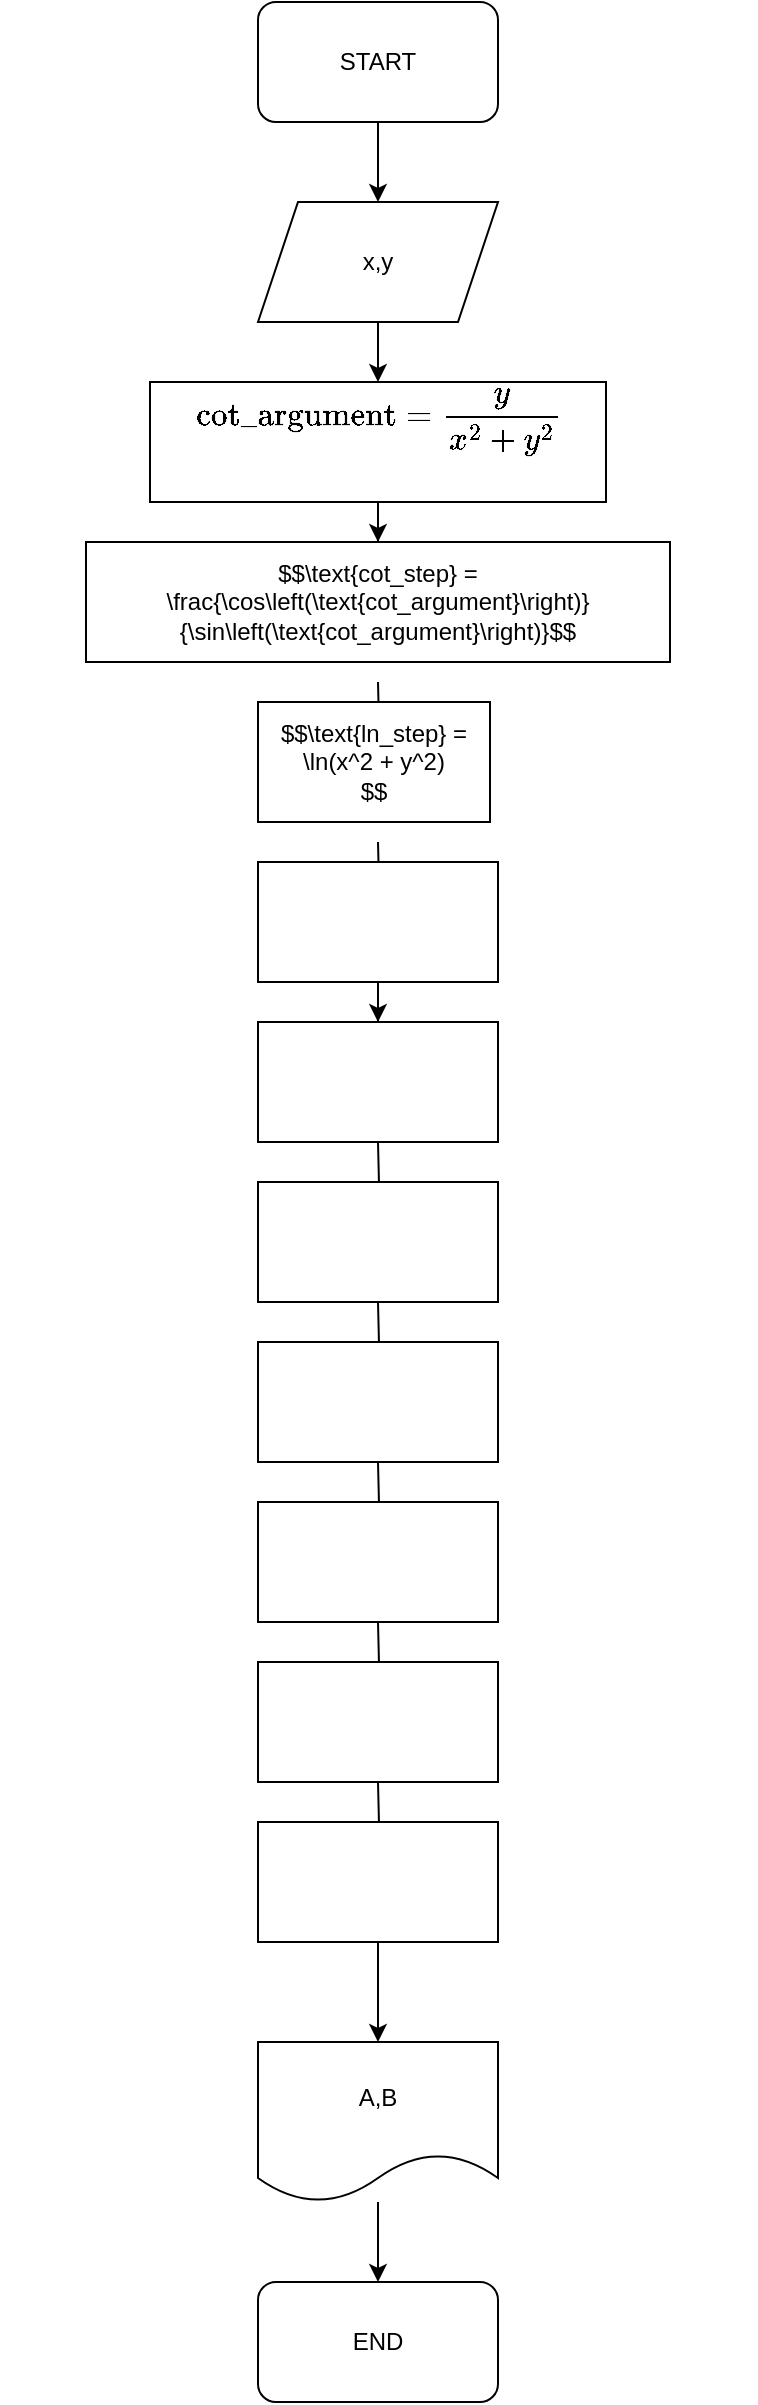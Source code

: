 <mxfile version="28.2.5">
  <diagram name="Страница — 1" id="joGgoKUKPo94lEf3e8PW">
    <mxGraphModel dx="1358" dy="748" grid="1" gridSize="10" guides="1" tooltips="1" connect="1" arrows="1" fold="1" page="1" pageScale="1" pageWidth="827" pageHeight="1169" math="1" shadow="0">
      <root>
        <mxCell id="0" />
        <mxCell id="1" parent="0" />
        <mxCell id="5S5nBJ1iuHe10xCnx2yZ-1" value="END" style="rounded=1;whiteSpace=wrap;html=1;" vertex="1" parent="1">
          <mxGeometry x="354" y="1180" width="120" height="60" as="geometry" />
        </mxCell>
        <mxCell id="5S5nBJ1iuHe10xCnx2yZ-5" value="" style="edgeStyle=orthogonalEdgeStyle;rounded=0;orthogonalLoop=1;jettySize=auto;html=1;exitX=0.5;exitY=1;exitDx=0;exitDy=0;" edge="1" parent="1" source="5S5nBJ1iuHe10xCnx2yZ-2">
          <mxGeometry relative="1" as="geometry">
            <mxPoint x="364" y="10" as="sourcePoint" />
            <mxPoint x="414" y="140" as="targetPoint" />
          </mxGeometry>
        </mxCell>
        <mxCell id="5S5nBJ1iuHe10xCnx2yZ-2" value="START" style="rounded=1;whiteSpace=wrap;html=1;glass=0;" vertex="1" parent="1">
          <mxGeometry x="354" y="40" width="120" height="60" as="geometry" />
        </mxCell>
        <mxCell id="5S5nBJ1iuHe10xCnx2yZ-9" style="edgeStyle=orthogonalEdgeStyle;rounded=0;orthogonalLoop=1;jettySize=auto;html=1;entryX=0.5;entryY=0;entryDx=0;entryDy=0;" edge="1" parent="1" source="5S5nBJ1iuHe10xCnx2yZ-3" target="5S5nBJ1iuHe10xCnx2yZ-8">
          <mxGeometry relative="1" as="geometry" />
        </mxCell>
        <mxCell id="5S5nBJ1iuHe10xCnx2yZ-3" value="x,y" style="shape=parallelogram;perimeter=parallelogramPerimeter;whiteSpace=wrap;html=1;fixedSize=1;" vertex="1" parent="1">
          <mxGeometry x="354" y="140" width="120" height="60" as="geometry" />
        </mxCell>
        <mxCell id="5S5nBJ1iuHe10xCnx2yZ-7" value="" style="edgeStyle=orthogonalEdgeStyle;rounded=0;orthogonalLoop=1;jettySize=auto;html=1;" edge="1" parent="1" source="5S5nBJ1iuHe10xCnx2yZ-6" target="5S5nBJ1iuHe10xCnx2yZ-1">
          <mxGeometry relative="1" as="geometry" />
        </mxCell>
        <mxCell id="5S5nBJ1iuHe10xCnx2yZ-6" value="A,B" style="shape=document;whiteSpace=wrap;html=1;boundedLbl=1;" vertex="1" parent="1">
          <mxGeometry x="354" y="1060" width="120" height="80" as="geometry" />
        </mxCell>
        <mxCell id="5S5nBJ1iuHe10xCnx2yZ-11" value="" style="edgeStyle=orthogonalEdgeStyle;rounded=0;orthogonalLoop=1;jettySize=auto;html=1;" edge="1" parent="1" source="5S5nBJ1iuHe10xCnx2yZ-8" target="5S5nBJ1iuHe10xCnx2yZ-10">
          <mxGeometry relative="1" as="geometry" />
        </mxCell>
        <mxCell id="5S5nBJ1iuHe10xCnx2yZ-8" value="&lt;div style=&quot;line-height: 19px;&quot;&gt;&lt;font face=&quot;Consolas, Courier New, monospace&quot;&gt;&lt;span style=&quot;font-size: 14px; white-space: pre;&quot;&gt;$$\text{cot_argument} = \frac{y}{x^2 + y^2}$$&lt;br&gt;&lt;/span&gt;&lt;/font&gt;&lt;/div&gt;" style="rounded=0;whiteSpace=wrap;html=1;" vertex="1" parent="1">
          <mxGeometry x="300" y="230" width="228" height="60" as="geometry" />
        </mxCell>
        <mxCell id="5S5nBJ1iuHe10xCnx2yZ-10" value="&lt;div&gt;$$&lt;span style=&quot;background-color: transparent; color: light-dark(rgb(0, 0, 0), rgb(255, 255, 255));&quot;&gt;\text{cot_step} = \frac{\cos\left(\text{cot_argument}\right)}{\sin\left(\text{cot_argument}\right)}&lt;/span&gt;&lt;span style=&quot;background-color: transparent; color: light-dark(rgb(0, 0, 0), rgb(255, 255, 255));&quot;&gt;$$&lt;/span&gt;&lt;/div&gt;" style="rounded=0;whiteSpace=wrap;html=1;" vertex="1" parent="1">
          <mxGeometry x="268" y="310" width="292" height="60" as="geometry" />
        </mxCell>
        <mxCell id="5S5nBJ1iuHe10xCnx2yZ-17" value="" style="edgeStyle=orthogonalEdgeStyle;rounded=0;orthogonalLoop=1;jettySize=auto;html=1;" edge="1" parent="1" target="5S5nBJ1iuHe10xCnx2yZ-18">
          <mxGeometry relative="1" as="geometry">
            <mxPoint x="414" y="380" as="sourcePoint" />
          </mxGeometry>
        </mxCell>
        <mxCell id="5S5nBJ1iuHe10xCnx2yZ-18" value="&lt;div&gt;$$\text{ln_step} = \ln(x^2 + y^2)&lt;/div&gt;&lt;div&gt;$$&lt;/div&gt;" style="rounded=0;whiteSpace=wrap;html=1;" vertex="1" parent="1">
          <mxGeometry x="354" y="390" width="116" height="60" as="geometry" />
        </mxCell>
        <mxCell id="5S5nBJ1iuHe10xCnx2yZ-19" value="" style="edgeStyle=orthogonalEdgeStyle;rounded=0;orthogonalLoop=1;jettySize=auto;html=1;" edge="1" parent="1" target="5S5nBJ1iuHe10xCnx2yZ-20">
          <mxGeometry relative="1" as="geometry">
            <mxPoint x="414" y="460" as="sourcePoint" />
          </mxGeometry>
        </mxCell>
        <mxCell id="5S5nBJ1iuHe10xCnx2yZ-20" value="" style="rounded=0;whiteSpace=wrap;html=1;" vertex="1" parent="1">
          <mxGeometry x="354" y="470" width="120" height="60" as="geometry" />
        </mxCell>
        <mxCell id="5S5nBJ1iuHe10xCnx2yZ-21" value="" style="edgeStyle=orthogonalEdgeStyle;rounded=0;orthogonalLoop=1;jettySize=auto;html=1;exitX=0.5;exitY=1;exitDx=0;exitDy=0;" edge="1" parent="1" target="5S5nBJ1iuHe10xCnx2yZ-22" source="5S5nBJ1iuHe10xCnx2yZ-20">
          <mxGeometry relative="1" as="geometry">
            <mxPoint x="484" y="520" as="sourcePoint" />
          </mxGeometry>
        </mxCell>
        <mxCell id="5S5nBJ1iuHe10xCnx2yZ-22" value="" style="rounded=0;whiteSpace=wrap;html=1;" vertex="1" parent="1">
          <mxGeometry x="354" y="550" width="120" height="60" as="geometry" />
        </mxCell>
        <mxCell id="5S5nBJ1iuHe10xCnx2yZ-23" value="" style="edgeStyle=orthogonalEdgeStyle;rounded=0;orthogonalLoop=1;jettySize=auto;html=1;" edge="1" parent="1" target="5S5nBJ1iuHe10xCnx2yZ-24">
          <mxGeometry relative="1" as="geometry">
            <mxPoint x="414" y="610" as="sourcePoint" />
          </mxGeometry>
        </mxCell>
        <mxCell id="5S5nBJ1iuHe10xCnx2yZ-24" value="" style="rounded=0;whiteSpace=wrap;html=1;" vertex="1" parent="1">
          <mxGeometry x="354" y="630" width="120" height="60" as="geometry" />
        </mxCell>
        <mxCell id="5S5nBJ1iuHe10xCnx2yZ-27" value="" style="edgeStyle=orthogonalEdgeStyle;rounded=0;orthogonalLoop=1;jettySize=auto;html=1;" edge="1" parent="1" target="5S5nBJ1iuHe10xCnx2yZ-28">
          <mxGeometry relative="1" as="geometry">
            <mxPoint x="414" y="690" as="sourcePoint" />
          </mxGeometry>
        </mxCell>
        <mxCell id="5S5nBJ1iuHe10xCnx2yZ-28" value="" style="rounded=0;whiteSpace=wrap;html=1;" vertex="1" parent="1">
          <mxGeometry x="354" y="710" width="120" height="60" as="geometry" />
        </mxCell>
        <mxCell id="5S5nBJ1iuHe10xCnx2yZ-29" value="" style="edgeStyle=orthogonalEdgeStyle;rounded=0;orthogonalLoop=1;jettySize=auto;html=1;" edge="1" parent="1" target="5S5nBJ1iuHe10xCnx2yZ-30">
          <mxGeometry relative="1" as="geometry">
            <mxPoint x="414" y="770" as="sourcePoint" />
          </mxGeometry>
        </mxCell>
        <mxCell id="5S5nBJ1iuHe10xCnx2yZ-30" value="" style="rounded=0;whiteSpace=wrap;html=1;" vertex="1" parent="1">
          <mxGeometry x="354" y="790" width="120" height="60" as="geometry" />
        </mxCell>
        <mxCell id="5S5nBJ1iuHe10xCnx2yZ-31" value="" style="edgeStyle=orthogonalEdgeStyle;rounded=0;orthogonalLoop=1;jettySize=auto;html=1;" edge="1" parent="1" target="5S5nBJ1iuHe10xCnx2yZ-32">
          <mxGeometry relative="1" as="geometry">
            <mxPoint x="414" y="850" as="sourcePoint" />
          </mxGeometry>
        </mxCell>
        <mxCell id="5S5nBJ1iuHe10xCnx2yZ-32" value="" style="rounded=0;whiteSpace=wrap;html=1;" vertex="1" parent="1">
          <mxGeometry x="354" y="870" width="120" height="60" as="geometry" />
        </mxCell>
        <mxCell id="5S5nBJ1iuHe10xCnx2yZ-35" value="" style="edgeStyle=orthogonalEdgeStyle;rounded=0;orthogonalLoop=1;jettySize=auto;html=1;" edge="1" parent="1" target="5S5nBJ1iuHe10xCnx2yZ-36">
          <mxGeometry relative="1" as="geometry">
            <mxPoint x="414" y="930" as="sourcePoint" />
          </mxGeometry>
        </mxCell>
        <mxCell id="5S5nBJ1iuHe10xCnx2yZ-37" value="" style="edgeStyle=orthogonalEdgeStyle;rounded=0;orthogonalLoop=1;jettySize=auto;html=1;" edge="1" parent="1" source="5S5nBJ1iuHe10xCnx2yZ-36" target="5S5nBJ1iuHe10xCnx2yZ-6">
          <mxGeometry relative="1" as="geometry">
            <Array as="points">
              <mxPoint x="414" y="1060" />
              <mxPoint x="414" y="1060" />
            </Array>
          </mxGeometry>
        </mxCell>
        <mxCell id="5S5nBJ1iuHe10xCnx2yZ-36" value="" style="rounded=0;whiteSpace=wrap;html=1;" vertex="1" parent="1">
          <mxGeometry x="354" y="950" width="120" height="60" as="geometry" />
        </mxCell>
      </root>
    </mxGraphModel>
  </diagram>
</mxfile>
